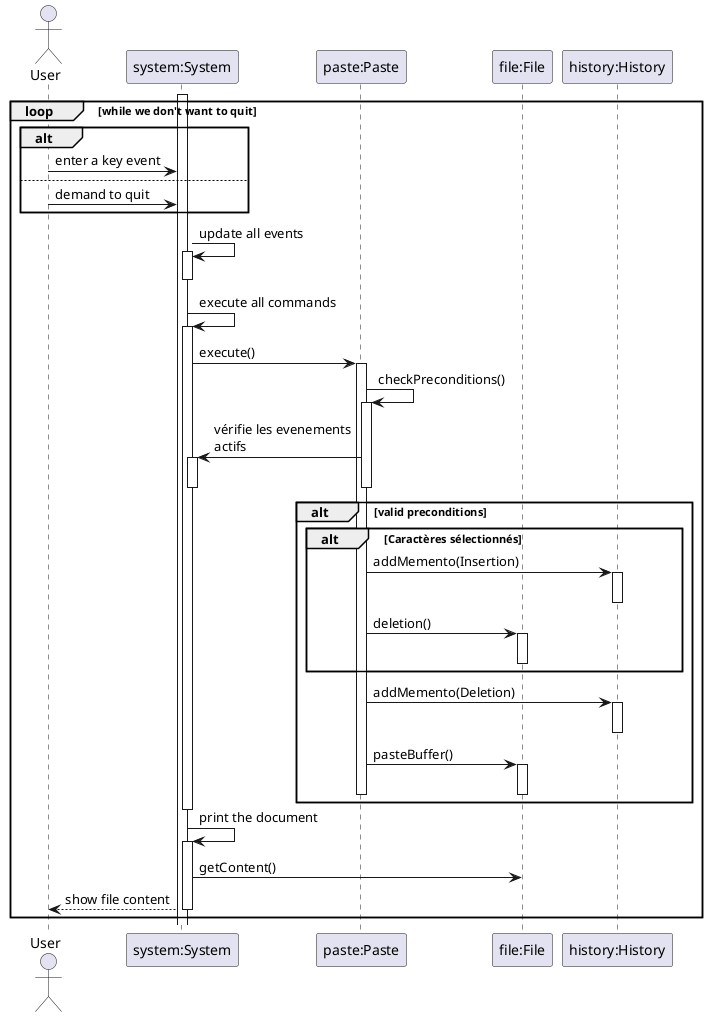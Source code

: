 @startuml

actor User as U
participant "system:System" as S
participant "paste:Paste" as C
participant "file:File" as F
participant "history:History" as H
activate S

loop while we don't want to quit

alt
U -> S : enter a key event
else
U -> S : demand to quit
end

S -> S : update all events
activate S
deactivate S

S -> S : execute all commands
activate S

S -> C : execute()
activate C
C -> C : checkPreconditions()
activate C
C -> S : vérifie les evenements \nactifs
activate S
deactivate S

deactivate C
alt valid preconditions
alt Caractères sélectionnés
C->H : addMemento(Insertion)
activate H
deactivate H
C -> F : deletion()
activate F
deactivate F

end
C->H: addMemento(Deletion)
activate H
deactivate H
C -> F : pasteBuffer()
activate F
deactivate F
deactivate C

end
deactivate S

S -> S : print the document
activate S

S -> F : getContent()

S --> U : show file content
deactivate S

end

@enduml

